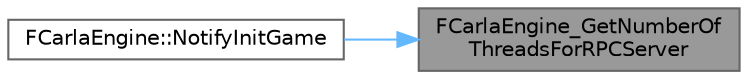 digraph "FCarlaEngine_GetNumberOfThreadsForRPCServer"
{
 // INTERACTIVE_SVG=YES
 // LATEX_PDF_SIZE
  bgcolor="transparent";
  edge [fontname=Helvetica,fontsize=10,labelfontname=Helvetica,labelfontsize=10];
  node [fontname=Helvetica,fontsize=10,shape=box,height=0.2,width=0.4];
  rankdir="RL";
  Node1 [id="Node000001",label="FCarlaEngine_GetNumberOf\lThreadsForRPCServer",height=0.2,width=0.4,color="gray40", fillcolor="grey60", style="filled", fontcolor="black",tooltip=" "];
  Node1 -> Node2 [id="edge1_Node000001_Node000002",dir="back",color="steelblue1",style="solid",tooltip=" "];
  Node2 [id="Node000002",label="FCarlaEngine::NotifyInitGame",height=0.2,width=0.4,color="grey40", fillcolor="white", style="filled",URL="$dc/d49/classFCarlaEngine.html#ab8d13063cde985781237dd7da308227e",tooltip=" "];
}

